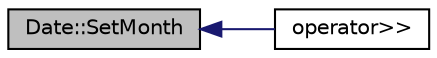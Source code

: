digraph "Date::SetMonth"
{
  edge [fontname="Helvetica",fontsize="10",labelfontname="Helvetica",labelfontsize="10"];
  node [fontname="Helvetica",fontsize="10",shape=record];
  rankdir="LR";
  Node30 [label="Date::SetMonth",height=0.2,width=0.4,color="black", fillcolor="grey75", style="filled", fontcolor="black"];
  Node30 -> Node31 [dir="back",color="midnightblue",fontsize="10",style="solid",fontname="Helvetica"];
  Node31 [label="operator\>\>",height=0.2,width=0.4,color="black", fillcolor="white", style="filled",URL="$_date_8h.html#aa61dcb07df461287537a2b6a5b41e721"];
}
